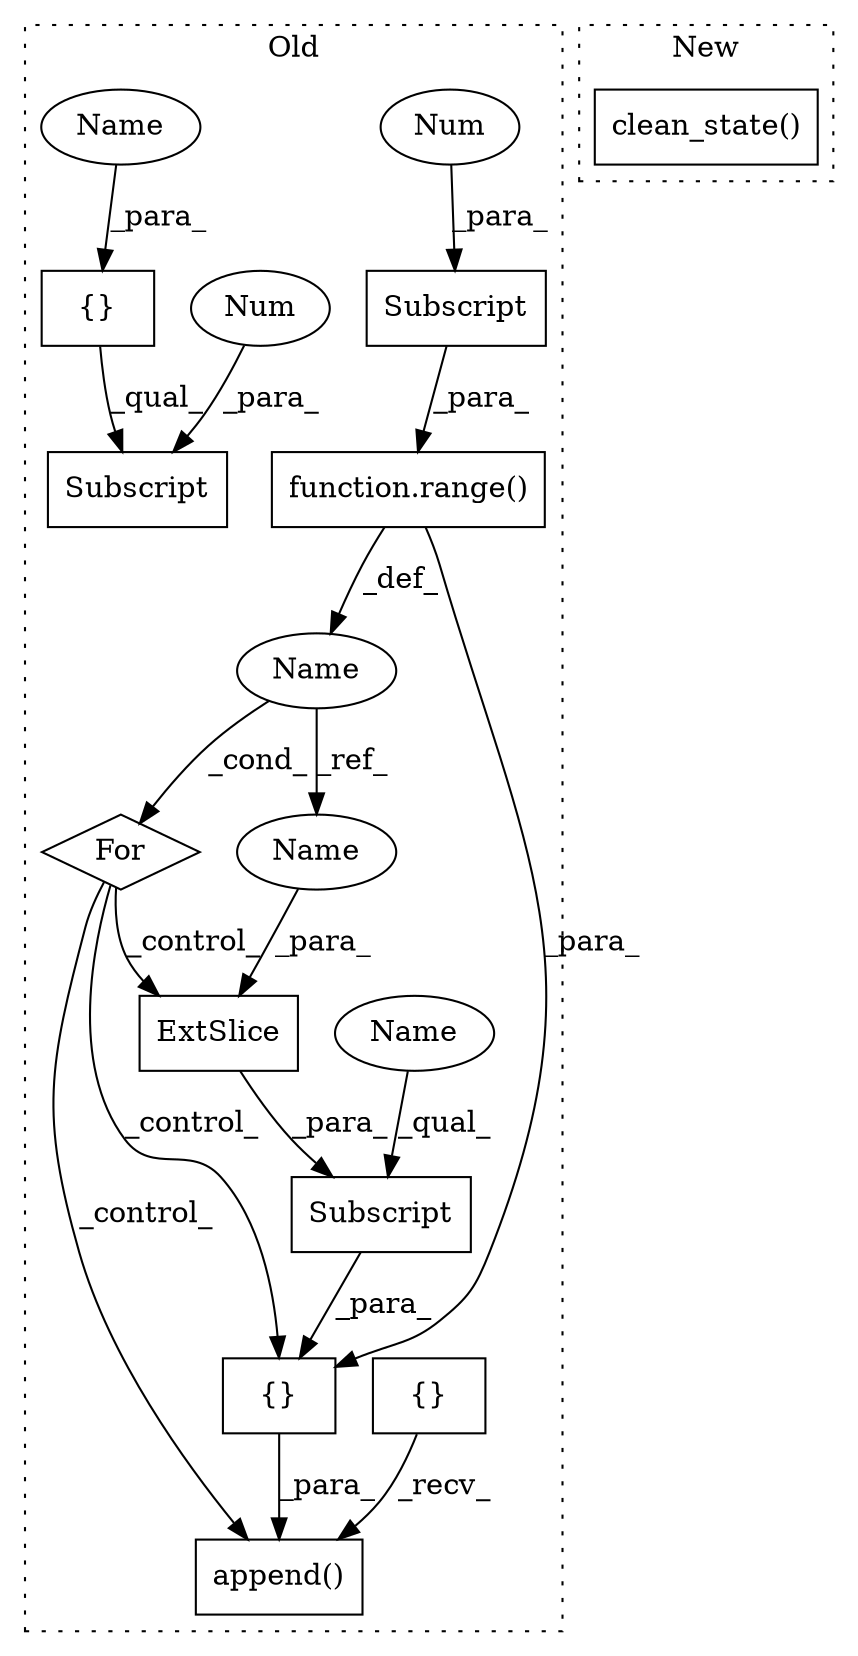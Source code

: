 digraph G {
subgraph cluster0 {
1 [label="Subscript" a="63" s="20046,0" l="21,0" shape="box"];
3 [label="ExtSlice" a="85" s="20046" l="12" shape="box"];
4 [label="function.range()" a="75" s="19976,20003" l="6,1" shape="box"];
5 [label="For" a="107" s="19967,20004" l="4,10" shape="diamond"];
6 [label="Subscript" a="63" s="19982,0" l="21,0" shape="box"];
7 [label="append()" a="75" s="20014,20069" l="15,1" shape="box"];
8 [label="{}" a="59" s="19960,19960" l="2,1" shape="box"];
9 [label="Name" a="87" s="19971" l="1" shape="ellipse"];
10 [label="Num" a="76" s="20001" l="1" shape="ellipse"];
11 [label="{}" a="59" s="19926,19939" l="1,0" shape="box"];
12 [label="Subscript" a="63" s="19920,0" l="24,0" shape="box"];
13 [label="{}" a="59" s="20045,20067" l="1,0" shape="box"];
14 [label="Num" a="76" s="19942" l="1" shape="ellipse"];
15 [label="Name" a="87" s="19927" l="12" shape="ellipse"];
16 [label="Name" a="87" s="20046" l="12" shape="ellipse"];
17 [label="Name" a="87" s="20065" l="1" shape="ellipse"];
label = "Old";
style="dotted";
}
subgraph cluster1 {
2 [label="clean_state()" a="75" s="13544" l="21" shape="box"];
label = "New";
style="dotted";
}
1 -> 13 [label="_para_"];
3 -> 1 [label="_para_"];
4 -> 13 [label="_para_"];
4 -> 9 [label="_def_"];
5 -> 3 [label="_control_"];
5 -> 7 [label="_control_"];
5 -> 13 [label="_control_"];
6 -> 4 [label="_para_"];
8 -> 7 [label="_recv_"];
9 -> 5 [label="_cond_"];
9 -> 17 [label="_ref_"];
10 -> 6 [label="_para_"];
11 -> 12 [label="_qual_"];
13 -> 7 [label="_para_"];
14 -> 12 [label="_para_"];
15 -> 11 [label="_para_"];
16 -> 1 [label="_qual_"];
17 -> 3 [label="_para_"];
}
